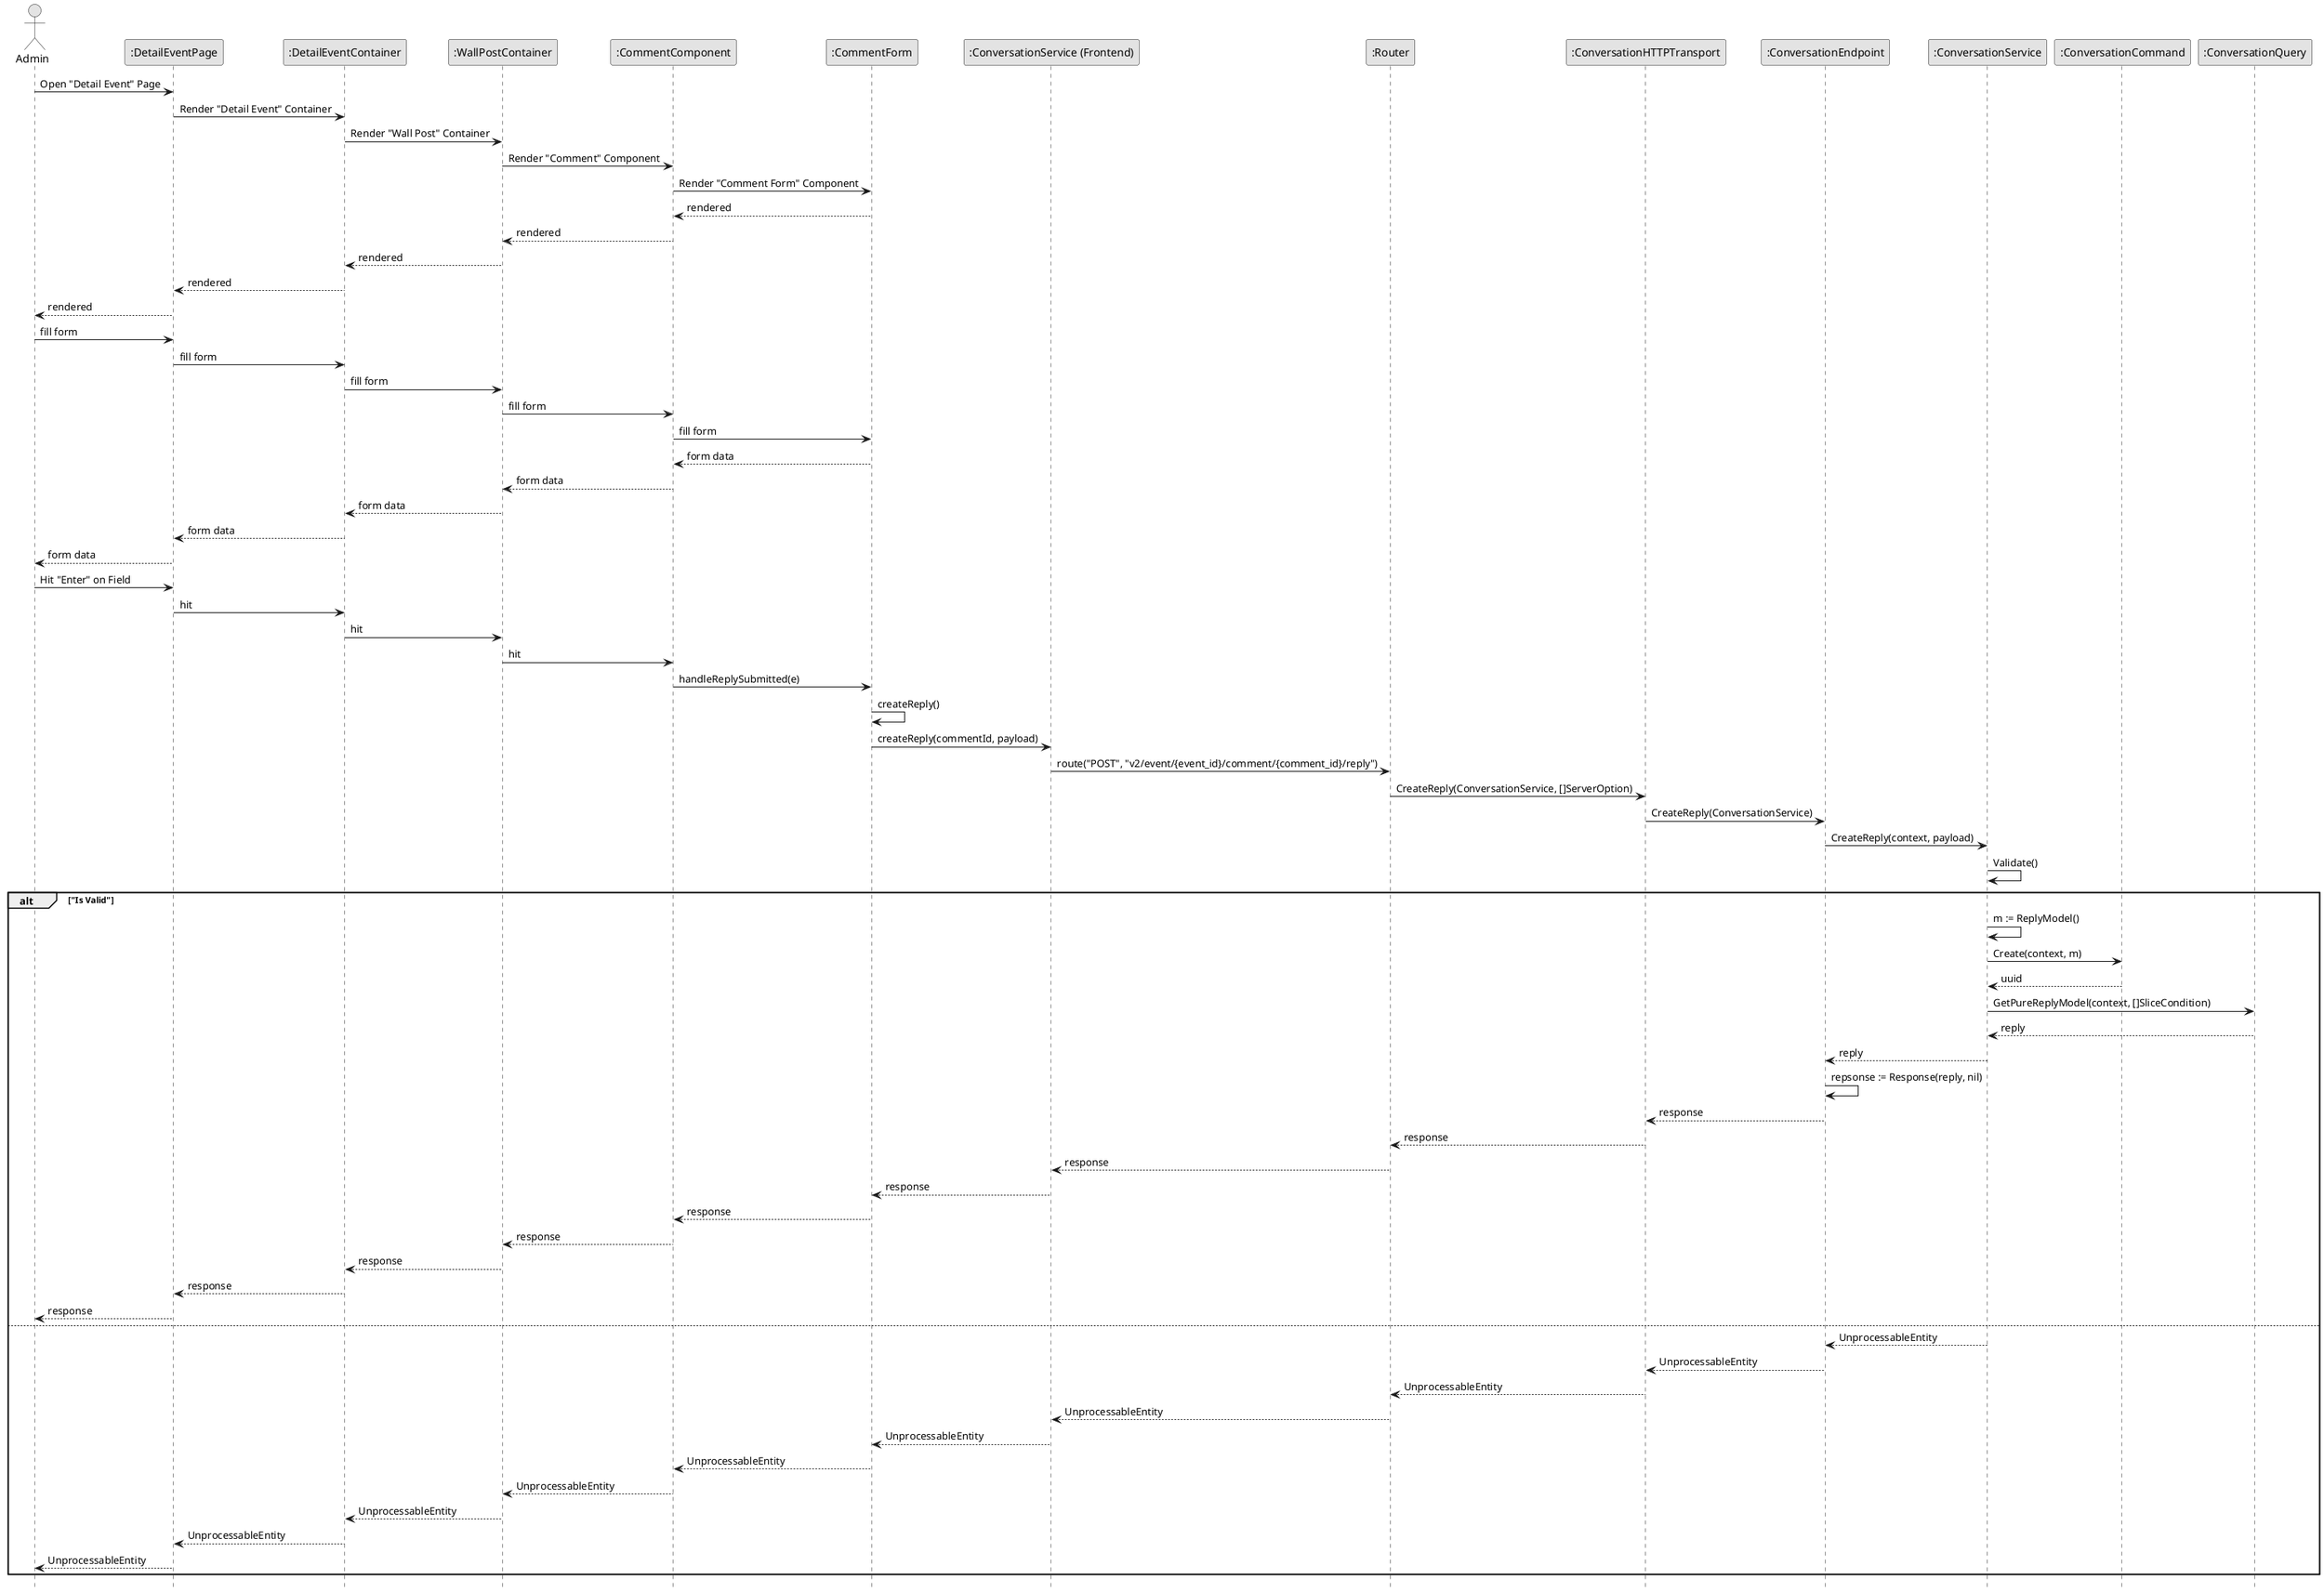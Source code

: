 @startuml ReplyConversation

skinparam Monochrome true
skinparam Shadowing false
hide footbox

actor "Admin" as Admin
participant ":DetailEventPage" as DetailEventPage
participant ":DetailEventContainer" as DetailEventContainer
participant ":WallPostContainer" as WallPostContainer
participant ":CommentComponent" as CommentComponent
participant ":CommentForm" as CommentForm
participant ":ConversationService (Frontend)" as FEConversationService
participant ":Router" as Router
participant ":ConversationHTTPTransport" as ConversationHTTPTransport
participant ":ConversationEndpoint" as ConversationEndpoint
participant ":ConversationService" as ConversationService
participant ":ConversationCommand" as ConversationCommand
participant ":ConversationQuery" as ConversationQuery

Admin->DetailEventPage: Open "Detail Event" Page
DetailEventPage->DetailEventContainer: Render "Detail Event" Container
DetailEventContainer->WallPostContainer: Render "Wall Post" Container
WallPostContainer->CommentComponent: Render "Comment" Component
CommentComponent->CommentForm: Render "Comment Form" Component
CommentForm-->CommentComponent: rendered
CommentComponent-->WallPostContainer: rendered
WallPostContainer-->DetailEventContainer: rendered
DetailEventContainer-->DetailEventPage: rendered
DetailEventPage-->Admin: rendered

Admin->DetailEventPage: fill form
DetailEventPage->DetailEventContainer: fill form
DetailEventContainer->WallPostContainer: fill form
WallPostContainer->CommentComponent: fill form
CommentComponent->CommentForm: fill form
CommentForm-->CommentComponent: form data
CommentComponent-->WallPostContainer: form data
WallPostContainer-->DetailEventContainer: form data
DetailEventContainer-->DetailEventPage: form data
DetailEventPage-->Admin: form data

Admin->DetailEventPage: Hit "Enter" on Field
DetailEventPage->DetailEventContainer: hit
DetailEventContainer->WallPostContainer: hit
WallPostContainer->CommentComponent: hit
CommentComponent->CommentForm: handleReplySubmitted(e)
CommentForm->CommentForm: createReply()
CommentForm->FEConversationService: createReply(commentId, payload)
FEConversationService->Router: route("POST", "v2/event/{event_id}/comment/{comment_id}/reply")
Router->ConversationHTTPTransport: CreateReply(ConversationService, []ServerOption)
ConversationHTTPTransport->ConversationEndpoint: CreateReply(ConversationService)
ConversationEndpoint->ConversationService: CreateReply(context, payload)
ConversationService->ConversationService: Validate()

alt "Is Valid"
    ConversationService->ConversationService: m := ReplyModel()
    ConversationService->ConversationCommand: Create(context, m)
    ConversationCommand-->ConversationService: uuid

    ConversationService->ConversationQuery: GetPureReplyModel(context, []SliceCondition)
    ConversationQuery-->ConversationService: reply
    
    ConversationService-->ConversationEndpoint: reply
    ConversationEndpoint->ConversationEndpoint: repsonse := Response(reply, nil)
    ConversationEndpoint-->ConversationHTTPTransport: response
    ConversationHTTPTransport-->Router: response
    Router-->FEConversationService: response
    FEConversationService-->CommentForm: response
    CommentForm-->CommentComponent: response
    CommentComponent-->WallPostContainer: response
    WallPostContainer-->DetailEventContainer: response
    DetailEventContainer-->DetailEventPage: response
    DetailEventPage-->Admin: response
else
    ConversationService-->ConversationEndpoint: UnprocessableEntity
    ConversationEndpoint-->ConversationHTTPTransport: UnprocessableEntity
    ConversationHTTPTransport-->Router: UnprocessableEntity
    Router-->FEConversationService: UnprocessableEntity
    FEConversationService-->CommentForm: UnprocessableEntity
    CommentForm-->CommentComponent: UnprocessableEntity
    CommentComponent-->WallPostContainer: UnprocessableEntity
    WallPostContainer-->DetailEventContainer: UnprocessableEntity
    DetailEventContainer-->DetailEventPage: UnprocessableEntity
    DetailEventPage-->Admin: UnprocessableEntity
end

@enduml